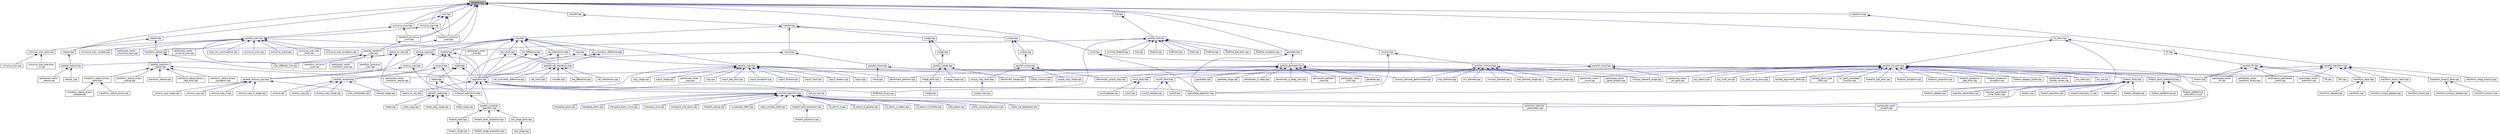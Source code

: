 digraph "dispatch.hpp"
{
  edge [fontname="Helvetica",fontsize="10",labelfontname="Helvetica",labelfontsize="10"];
  node [fontname="Helvetica",fontsize="10",shape=record];
  Node417 [label="dispatch.hpp",height=0.2,width=0.4,color="black", fillcolor="grey75", style="filled", fontcolor="black"];
  Node417 -> Node418 [dir="back",color="midnightblue",fontsize="10",style="solid",fontname="Helvetica"];
  Node418 [label="count.hpp",height=0.2,width=0.4,color="black", fillcolor="white", style="filled",URL="$d9/dd7/segmented__algorithms_2count_8hpp.html"];
  Node418 -> Node419 [dir="back",color="midnightblue",fontsize="10",style="solid",fontname="Helvetica"];
  Node419 [label="parallel_count.hpp",height=0.2,width=0.4,color="black", fillcolor="white", style="filled",URL="$de/d0a/parallel__count_8hpp.html"];
  Node419 -> Node420 [dir="back",color="midnightblue",fontsize="10",style="solid",fontname="Helvetica"];
  Node420 [label="count_tests.hpp",height=0.2,width=0.4,color="black", fillcolor="white", style="filled",URL="$de/d3a/count__tests_8hpp.html"];
  Node420 -> Node421 [dir="back",color="midnightblue",fontsize="10",style="solid",fontname="Helvetica"];
  Node421 [label="count.cpp",height=0.2,width=0.4,color="black", fillcolor="white", style="filled",URL="$d3/d01/count_8cpp.html"];
  Node420 -> Node422 [dir="back",color="midnightblue",fontsize="10",style="solid",fontname="Helvetica"];
  Node422 [label="count_datapar.cpp",height=0.2,width=0.4,color="black", fillcolor="white", style="filled",URL="$d6/d38/count__datapar_8cpp.html"];
  Node419 -> Node423 [dir="back",color="midnightblue",fontsize="10",style="solid",fontname="Helvetica"];
  Node423 [label="countif_tests.hpp",height=0.2,width=0.4,color="black", fillcolor="white", style="filled",URL="$d4/da4/countif__tests_8hpp.html"];
  Node423 -> Node424 [dir="back",color="midnightblue",fontsize="10",style="solid",fontname="Helvetica"];
  Node424 [label="countif.cpp",height=0.2,width=0.4,color="black", fillcolor="white", style="filled",URL="$d9/df1/countif_8cpp.html"];
  Node423 -> Node425 [dir="back",color="midnightblue",fontsize="10",style="solid",fontname="Helvetica"];
  Node425 [label="countif_datapar.cpp",height=0.2,width=0.4,color="black", fillcolor="white", style="filled",URL="$dc/d0b/countif__datapar_8cpp.html"];
  Node419 -> Node426 [dir="back",color="midnightblue",fontsize="10",style="solid",fontname="Helvetica"];
  Node426 [label="partitioned_vector\l_for_each.cpp",height=0.2,width=0.4,color="black", fillcolor="white", style="filled",URL="$de/dc8/partitioned__vector__for__each_8cpp.html"];
  Node419 -> Node427 [dir="back",color="midnightblue",fontsize="10",style="solid",fontname="Helvetica"];
  Node427 [label="partitioned_vector\l_transform.cpp",height=0.2,width=0.4,color="black", fillcolor="white", style="filled",URL="$d5/dda/partitioned__vector__transform_8cpp.html"];
  Node419 -> Node428 [dir="back",color="midnightblue",fontsize="10",style="solid",fontname="Helvetica"];
  Node428 [label="partitioned_vector\l_transform_binary.cpp",height=0.2,width=0.4,color="black", fillcolor="white", style="filled",URL="$d8/d95/partitioned__vector__transform__binary_8cpp.html"];
  Node418 -> Node429 [dir="back",color="midnightblue",fontsize="10",style="solid",fontname="Helvetica"];
  Node429 [label="segmented_algorithm.hpp",height=0.2,width=0.4,color="black", fillcolor="white", style="filled",URL="$d2/d57/segmented__algorithm_8hpp.html"];
  Node417 -> Node430 [dir="back",color="midnightblue",fontsize="10",style="solid",fontname="Helvetica"];
  Node430 [label="reduce.hpp",height=0.2,width=0.4,color="black", fillcolor="white", style="filled",URL="$d9/d26/parallel_2segmented__algorithms_2detail_2reduce_8hpp.html"];
  Node430 -> Node431 [dir="back",color="midnightblue",fontsize="10",style="solid",fontname="Helvetica"];
  Node431 [label="reduce.hpp",height=0.2,width=0.4,color="black", fillcolor="white", style="filled",URL="$d8/d1a/parallel_2segmented__algorithms_2reduce_8hpp.html"];
  Node431 -> Node432 [dir="back",color="midnightblue",fontsize="10",style="solid",fontname="Helvetica"];
  Node432 [label="parallel_reduce.hpp",height=0.2,width=0.4,color="black", fillcolor="white", style="filled",URL="$d4/d04/parallel__reduce_8hpp.html"];
  Node432 -> Node433 [dir="back",color="midnightblue",fontsize="10",style="solid",fontname="Helvetica"];
  Node433 [label="reduce_.cpp",height=0.2,width=0.4,color="black", fillcolor="white", style="filled",URL="$d5/d03/reduce___8cpp.html"];
  Node432 -> Node434 [dir="back",color="midnightblue",fontsize="10",style="solid",fontname="Helvetica"];
  Node434 [label="partitioned_vector\l_reduce.cpp",height=0.2,width=0.4,color="black", fillcolor="white", style="filled",URL="$d0/d35/partitioned__vector__reduce_8cpp.html"];
  Node430 -> Node435 [dir="back",color="midnightblue",fontsize="10",style="solid",fontname="Helvetica"];
  Node435 [label="transform_reduce.hpp",height=0.2,width=0.4,color="black", fillcolor="white", style="filled",URL="$d5/da7/segmented__algorithms_2transform__reduce_8hpp.html"];
  Node435 -> Node436 [dir="back",color="midnightblue",fontsize="10",style="solid",fontname="Helvetica"];
  Node436 [label="parallel_transform\l_reduce.hpp",height=0.2,width=0.4,color="black", fillcolor="white", style="filled",URL="$d9/d59/parallel__transform__reduce_8hpp.html"];
  Node436 -> Node437 [dir="back",color="midnightblue",fontsize="10",style="solid",fontname="Helvetica"];
  Node437 [label="transform_reduce_binary\l_scaling.cpp",height=0.2,width=0.4,color="black", fillcolor="white", style="filled",URL="$d1/dae/transform__reduce__binary__scaling_8cpp.html"];
  Node436 -> Node438 [dir="back",color="midnightblue",fontsize="10",style="solid",fontname="Helvetica"];
  Node438 [label="transform_reduce.cpp",height=0.2,width=0.4,color="black", fillcolor="white", style="filled",URL="$dc/db9/transform__reduce_8cpp.html"];
  Node436 -> Node439 [dir="back",color="midnightblue",fontsize="10",style="solid",fontname="Helvetica"];
  Node439 [label="transform_reduce_binary\l_tests.hpp",height=0.2,width=0.4,color="black", fillcolor="white", style="filled",URL="$da/d3e/transform__reduce__binary__tests_8hpp.html"];
  Node439 -> Node440 [dir="back",color="midnightblue",fontsize="10",style="solid",fontname="Helvetica"];
  Node440 [label="transform_reduce_binary.cpp",height=0.2,width=0.4,color="black", fillcolor="white", style="filled",URL="$d2/db0/transform__reduce__binary_8cpp.html"];
  Node439 -> Node441 [dir="back",color="midnightblue",fontsize="10",style="solid",fontname="Helvetica"];
  Node441 [label="transform_reduce_binary\l_datapar.cpp",height=0.2,width=0.4,color="black", fillcolor="white", style="filled",URL="$d8/d42/transform__reduce__binary__datapar_8cpp.html"];
  Node436 -> Node442 [dir="back",color="midnightblue",fontsize="10",style="solid",fontname="Helvetica"];
  Node442 [label="transform_reduce_binary\l_bad_alloc.cpp",height=0.2,width=0.4,color="black", fillcolor="white", style="filled",URL="$d6/d34/transform__reduce__binary__bad__alloc_8cpp.html"];
  Node436 -> Node443 [dir="back",color="midnightblue",fontsize="10",style="solid",fontname="Helvetica"];
  Node443 [label="transform_reduce_binary\l_exception.cpp",height=0.2,width=0.4,color="black", fillcolor="white", style="filled",URL="$d0/d01/transform__reduce__binary__exception_8cpp.html"];
  Node436 -> Node444 [dir="back",color="midnightblue",fontsize="10",style="solid",fontname="Helvetica"];
  Node444 [label="partitioned_vector\l_transform_reduce.cpp",height=0.2,width=0.4,color="black", fillcolor="white", style="filled",URL="$d7/dab/partitioned__vector__transform__reduce_8cpp.html"];
  Node435 -> Node429 [dir="back",color="midnightblue",fontsize="10",style="solid",fontname="Helvetica"];
  Node417 -> Node445 [dir="back",color="midnightblue",fontsize="10",style="solid",fontname="Helvetica"];
  Node445 [label="scan.hpp",height=0.2,width=0.4,color="black", fillcolor="white", style="filled",URL="$de/dc0/scan_8hpp.html"];
  Node445 -> Node446 [dir="back",color="midnightblue",fontsize="10",style="solid",fontname="Helvetica"];
  Node446 [label="exclusive_scan.hpp",height=0.2,width=0.4,color="black", fillcolor="white", style="filled",URL="$d0/d53/segmented__algorithms_2exclusive__scan_8hpp.html"];
  Node446 -> Node447 [dir="back",color="midnightblue",fontsize="10",style="solid",fontname="Helvetica"];
  Node447 [label="parallel_scan.hpp",height=0.2,width=0.4,color="black", fillcolor="white", style="filled",URL="$d6/d0a/parallel__scan_8hpp.html"];
  Node447 -> Node448 [dir="back",color="midnightblue",fontsize="10",style="solid",fontname="Helvetica"];
  Node448 [label="scan_different_inits.cpp",height=0.2,width=0.4,color="black", fillcolor="white", style="filled",URL="$d6/d4b/scan__different__inits_8cpp.html"];
  Node447 -> Node449 [dir="back",color="midnightblue",fontsize="10",style="solid",fontname="Helvetica"];
  Node449 [label="scan_non_commutative.cpp",height=0.2,width=0.4,color="black", fillcolor="white", style="filled",URL="$d8/de4/scan__non__commutative_8cpp.html"];
  Node447 -> Node450 [dir="back",color="midnightblue",fontsize="10",style="solid",fontname="Helvetica"];
  Node450 [label="exclusive_scan.cpp",height=0.2,width=0.4,color="black", fillcolor="white", style="filled",URL="$dc/dd7/exclusive__scan_8cpp.html"];
  Node447 -> Node451 [dir="back",color="midnightblue",fontsize="10",style="solid",fontname="Helvetica"];
  Node451 [label="exclusive_scan2.cpp",height=0.2,width=0.4,color="black", fillcolor="white", style="filled",URL="$dc/dc7/exclusive__scan2_8cpp.html"];
  Node447 -> Node452 [dir="back",color="midnightblue",fontsize="10",style="solid",fontname="Helvetica"];
  Node452 [label="exclusive_scan_bad\l_alloc.cpp",height=0.2,width=0.4,color="black", fillcolor="white", style="filled",URL="$d5/ded/exclusive__scan__bad__alloc_8cpp.html"];
  Node447 -> Node453 [dir="back",color="midnightblue",fontsize="10",style="solid",fontname="Helvetica"];
  Node453 [label="exclusive_scan_exception.cpp",height=0.2,width=0.4,color="black", fillcolor="white", style="filled",URL="$d1/d9b/exclusive__scan__exception_8cpp.html"];
  Node447 -> Node454 [dir="back",color="midnightblue",fontsize="10",style="solid",fontname="Helvetica"];
  Node454 [label="exclusive_scan_validate.cpp",height=0.2,width=0.4,color="black", fillcolor="white", style="filled",URL="$df/d8d/exclusive__scan__validate_8cpp.html"];
  Node447 -> Node455 [dir="back",color="midnightblue",fontsize="10",style="solid",fontname="Helvetica"];
  Node455 [label="inclusive_scan_tests.hpp",height=0.2,width=0.4,color="black", fillcolor="white", style="filled",URL="$d1/d1e/inclusive__scan__tests_8hpp.html"];
  Node455 -> Node456 [dir="back",color="midnightblue",fontsize="10",style="solid",fontname="Helvetica"];
  Node456 [label="inclusive_scan.cpp",height=0.2,width=0.4,color="black", fillcolor="white", style="filled",URL="$d4/d31/inclusive__scan_8cpp.html"];
  Node455 -> Node457 [dir="back",color="midnightblue",fontsize="10",style="solid",fontname="Helvetica"];
  Node457 [label="inclusive_scan_executors\l_v1.cpp",height=0.2,width=0.4,color="black", fillcolor="white", style="filled",URL="$da/dda/inclusive__scan__executors__v1_8cpp.html"];
  Node447 -> Node458 [dir="back",color="midnightblue",fontsize="10",style="solid",fontname="Helvetica"];
  Node458 [label="partitioned_vector\l_exclusive_scan.cpp",height=0.2,width=0.4,color="black", fillcolor="white", style="filled",URL="$d2/dda/partitioned__vector__exclusive__scan_8cpp.html"];
  Node447 -> Node459 [dir="back",color="midnightblue",fontsize="10",style="solid",fontname="Helvetica"];
  Node459 [label="partitioned_vector\l_find.cpp",height=0.2,width=0.4,color="black", fillcolor="white", style="filled",URL="$d7/d04/partitioned__vector__find_8cpp.html"];
  Node447 -> Node460 [dir="back",color="midnightblue",fontsize="10",style="solid",fontname="Helvetica"];
  Node460 [label="partitioned_vector\l_inclusive_scan.cpp",height=0.2,width=0.4,color="black", fillcolor="white", style="filled",URL="$d0/dd9/partitioned__vector__inclusive__scan_8cpp.html"];
  Node446 -> Node461 [dir="back",color="midnightblue",fontsize="10",style="solid",fontname="Helvetica"];
  Node461 [label="transform_exclusive\l_scan.hpp",height=0.2,width=0.4,color="black", fillcolor="white", style="filled",URL="$d2/dda/segmented__algorithms_2transform__exclusive__scan_8hpp.html"];
  Node461 -> Node462 [dir="back",color="midnightblue",fontsize="10",style="solid",fontname="Helvetica"];
  Node462 [label="parallel_transform\l_scan.hpp",height=0.2,width=0.4,color="black", fillcolor="white", style="filled",URL="$da/de2/parallel__transform__scan_8hpp.html"];
  Node462 -> Node448 [dir="back",color="midnightblue",fontsize="10",style="solid",fontname="Helvetica"];
  Node462 -> Node463 [dir="back",color="midnightblue",fontsize="10",style="solid",fontname="Helvetica"];
  Node463 [label="transform_exclusive\l_scan.cpp",height=0.2,width=0.4,color="black", fillcolor="white", style="filled",URL="$d0/d9c/transform__exclusive__scan_8cpp.html"];
  Node462 -> Node464 [dir="back",color="midnightblue",fontsize="10",style="solid",fontname="Helvetica"];
  Node464 [label="transform_inclusive\l_scan.cpp",height=0.2,width=0.4,color="black", fillcolor="white", style="filled",URL="$d0/d83/transform__inclusive__scan_8cpp.html"];
  Node462 -> Node465 [dir="back",color="midnightblue",fontsize="10",style="solid",fontname="Helvetica"];
  Node465 [label="partitioned_vector\l_transform_scan.cpp",height=0.2,width=0.4,color="black", fillcolor="white", style="filled",URL="$d5/d12/partitioned__vector__transform__scan_8cpp.html"];
  Node445 -> Node466 [dir="back",color="midnightblue",fontsize="10",style="solid",fontname="Helvetica"];
  Node466 [label="inclusive_scan.hpp",height=0.2,width=0.4,color="black", fillcolor="white", style="filled",URL="$d8/de5/segmented__algorithms_2inclusive__scan_8hpp.html"];
  Node466 -> Node447 [dir="back",color="midnightblue",fontsize="10",style="solid",fontname="Helvetica"];
  Node466 -> Node467 [dir="back",color="midnightblue",fontsize="10",style="solid",fontname="Helvetica"];
  Node467 [label="transform_inclusive\l_scan.hpp",height=0.2,width=0.4,color="black", fillcolor="white", style="filled",URL="$d7/d20/segmented__algorithms_2transform__inclusive__scan_8hpp.html"];
  Node467 -> Node462 [dir="back",color="midnightblue",fontsize="10",style="solid",fontname="Helvetica"];
  Node445 -> Node461 [dir="back",color="midnightblue",fontsize="10",style="solid",fontname="Helvetica"];
  Node445 -> Node467 [dir="back",color="midnightblue",fontsize="10",style="solid",fontname="Helvetica"];
  Node417 -> Node468 [dir="back",color="midnightblue",fontsize="10",style="solid",fontname="Helvetica"];
  Node468 [label="transfer.hpp",height=0.2,width=0.4,color="black", fillcolor="white", style="filled",URL="$da/d37/parallel_2segmented__algorithms_2detail_2transfer_8hpp.html"];
  Node468 -> Node469 [dir="back",color="midnightblue",fontsize="10",style="solid",fontname="Helvetica"];
  Node469 [label="transfer.hpp",height=0.2,width=0.4,color="black", fillcolor="white", style="filled",URL="$d2/d1f/parallel_2algorithms_2detail_2transfer_8hpp.html"];
  Node469 -> Node470 [dir="back",color="midnightblue",fontsize="10",style="solid",fontname="Helvetica"];
  Node470 [label="copy.hpp",height=0.2,width=0.4,color="black", fillcolor="white", style="filled",URL="$d3/d90/algorithms_2copy_8hpp.html"];
  Node470 -> Node471 [dir="back",color="midnightblue",fontsize="10",style="solid",fontname="Helvetica"];
  Node471 [label="parallel_copy.hpp",height=0.2,width=0.4,color="black", fillcolor="white", style="filled",URL="$d8/d06/parallel__copy_8hpp.html"];
  Node471 -> Node472 [dir="back",color="midnightblue",fontsize="10",style="solid",fontname="Helvetica"];
  Node472 [label="cublas_matmul.cpp",height=0.2,width=0.4,color="black", fillcolor="white", style="filled",URL="$dd/d84/cublas__matmul_8cpp.html"];
  Node471 -> Node473 [dir="back",color="midnightblue",fontsize="10",style="solid",fontname="Helvetica"];
  Node473 [label="stream.cpp",height=0.2,width=0.4,color="black", fillcolor="white", style="filled",URL="$da/d5f/stream_8cpp.html"];
  Node471 -> Node474 [dir="back",color="midnightblue",fontsize="10",style="solid",fontname="Helvetica"];
  Node474 [label="benchmark_partition.cpp",height=0.2,width=0.4,color="black", fillcolor="white", style="filled",URL="$d9/d88/benchmark__partition_8cpp.html"];
  Node471 -> Node475 [dir="back",color="midnightblue",fontsize="10",style="solid",fontname="Helvetica"];
  Node475 [label="scan_shortlength.cpp",height=0.2,width=0.4,color="black", fillcolor="white", style="filled",URL="$de/d75/scan__shortlength_8cpp.html"];
  Node471 -> Node476 [dir="back",color="midnightblue",fontsize="10",style="solid",fontname="Helvetica"];
  Node476 [label="copy.cpp",height=0.2,width=0.4,color="black", fillcolor="white", style="filled",URL="$d9/d54/copy_8cpp.html"];
  Node471 -> Node477 [dir="back",color="midnightblue",fontsize="10",style="solid",fontname="Helvetica"];
  Node477 [label="copyif_bad_alloc.cpp",height=0.2,width=0.4,color="black", fillcolor="white", style="filled",URL="$d0/ddd/copyif__bad__alloc_8cpp.html"];
  Node471 -> Node478 [dir="back",color="midnightblue",fontsize="10",style="solid",fontname="Helvetica"];
  Node478 [label="copyif_exception.cpp",height=0.2,width=0.4,color="black", fillcolor="white", style="filled",URL="$dc/d81/copyif__exception_8cpp.html"];
  Node471 -> Node479 [dir="back",color="midnightblue",fontsize="10",style="solid",fontname="Helvetica"];
  Node479 [label="copyif_forward.cpp",height=0.2,width=0.4,color="black", fillcolor="white", style="filled",URL="$d3/d04/copyif__forward_8cpp.html"];
  Node471 -> Node480 [dir="back",color="midnightblue",fontsize="10",style="solid",fontname="Helvetica"];
  Node480 [label="copyif_input.cpp",height=0.2,width=0.4,color="black", fillcolor="white", style="filled",URL="$d5/d41/copyif__input_8cpp.html"];
  Node471 -> Node481 [dir="back",color="midnightblue",fontsize="10",style="solid",fontname="Helvetica"];
  Node481 [label="copyif_random.cpp",height=0.2,width=0.4,color="black", fillcolor="white", style="filled",URL="$dc/d22/copyif__random_8cpp.html"];
  Node471 -> Node482 [dir="back",color="midnightblue",fontsize="10",style="solid",fontname="Helvetica"];
  Node482 [label="copyn.cpp",height=0.2,width=0.4,color="black", fillcolor="white", style="filled",URL="$d3/d44/copyn_8cpp.html"];
  Node471 -> Node483 [dir="back",color="midnightblue",fontsize="10",style="solid",fontname="Helvetica"];
  Node483 [label="copy_range.cpp",height=0.2,width=0.4,color="black", fillcolor="white", style="filled",URL="$d8/d92/copy__range_8cpp.html"];
  Node471 -> Node484 [dir="back",color="midnightblue",fontsize="10",style="solid",fontname="Helvetica"];
  Node484 [label="copyif_range.cpp",height=0.2,width=0.4,color="black", fillcolor="white", style="filled",URL="$dc/dff/copyif__range_8cpp.html"];
  Node471 -> Node485 [dir="back",color="midnightblue",fontsize="10",style="solid",fontname="Helvetica"];
  Node485 [label="partitioned_vector\l_copy.cpp",height=0.2,width=0.4,color="black", fillcolor="white", style="filled",URL="$d9/d91/partitioned__vector__copy_8cpp.html"];
  Node470 -> Node486 [dir="back",color="midnightblue",fontsize="10",style="solid",fontname="Helvetica"];
  Node486 [label="algorithm.hpp",height=0.2,width=0.4,color="black", fillcolor="white", style="filled",URL="$de/d55/algorithm_8hpp.html"];
  Node486 -> Node487 [dir="back",color="midnightblue",fontsize="10",style="solid",fontname="Helvetica"];
  Node487 [label="parallel_algorithm.hpp",height=0.2,width=0.4,color="black", fillcolor="white", style="filled",URL="$d9/db1/parallel__algorithm_8hpp.html"];
  Node487 -> Node488 [dir="back",color="midnightblue",fontsize="10",style="solid",fontname="Helvetica"];
  Node488 [label="1d_stencil_4.cpp",height=0.2,width=0.4,color="black", fillcolor="white", style="filled",URL="$d1/d7d/1d__stencil__4_8cpp.html"];
  Node487 -> Node489 [dir="back",color="midnightblue",fontsize="10",style="solid",fontname="Helvetica"];
  Node489 [label="1d_stencil_4_parallel.cpp",height=0.2,width=0.4,color="black", fillcolor="white", style="filled",URL="$d6/d05/1d__stencil__4__parallel_8cpp.html"];
  Node487 -> Node490 [dir="back",color="midnightblue",fontsize="10",style="solid",fontname="Helvetica"];
  Node490 [label="1d_stencil_4_repart.cpp",height=0.2,width=0.4,color="black", fillcolor="white", style="filled",URL="$d0/d6b/1d__stencil__4__repart_8cpp.html"];
  Node487 -> Node491 [dir="back",color="midnightblue",fontsize="10",style="solid",fontname="Helvetica"];
  Node491 [label="1d_stencil_4_throttle.cpp",height=0.2,width=0.4,color="black", fillcolor="white", style="filled",URL="$d6/de5/1d__stencil__4__throttle_8cpp.html"];
  Node487 -> Node492 [dir="back",color="midnightblue",fontsize="10",style="solid",fontname="Helvetica"];
  Node492 [label="safe_object.cpp",height=0.2,width=0.4,color="black", fillcolor="white", style="filled",URL="$dd/d52/safe__object_8cpp.html"];
  Node487 -> Node493 [dir="back",color="midnightblue",fontsize="10",style="solid",fontname="Helvetica"];
  Node493 [label="vector_counting_dotproduct.cpp",height=0.2,width=0.4,color="black", fillcolor="white", style="filled",URL="$df/de9/vector__counting__dotproduct_8cpp.html"];
  Node487 -> Node494 [dir="back",color="midnightblue",fontsize="10",style="solid",fontname="Helvetica"];
  Node494 [label="vector_zip_dotproduct.cpp",height=0.2,width=0.4,color="black", fillcolor="white", style="filled",URL="$dc/d18/vector__zip__dotproduct_8cpp.html"];
  Node487 -> Node495 [dir="back",color="midnightblue",fontsize="10",style="solid",fontname="Helvetica"];
  Node495 [label="transpose_await.cpp",height=0.2,width=0.4,color="black", fillcolor="white", style="filled",URL="$de/d68/transpose__await_8cpp.html"];
  Node487 -> Node496 [dir="back",color="midnightblue",fontsize="10",style="solid",fontname="Helvetica"];
  Node496 [label="transpose_block.cpp",height=0.2,width=0.4,color="black", fillcolor="white", style="filled",URL="$d0/de1/transpose__block_8cpp.html"];
  Node487 -> Node497 [dir="back",color="midnightblue",fontsize="10",style="solid",fontname="Helvetica"];
  Node497 [label="transpose_block_numa.cpp",height=0.2,width=0.4,color="black", fillcolor="white", style="filled",URL="$dd/d3b/transpose__block__numa_8cpp.html"];
  Node487 -> Node498 [dir="back",color="midnightblue",fontsize="10",style="solid",fontname="Helvetica"];
  Node498 [label="transpose_smp.cpp",height=0.2,width=0.4,color="black", fillcolor="white", style="filled",URL="$d2/d99/transpose__smp_8cpp.html"];
  Node487 -> Node499 [dir="back",color="midnightblue",fontsize="10",style="solid",fontname="Helvetica"];
  Node499 [label="transpose_smp_block.cpp",height=0.2,width=0.4,color="black", fillcolor="white", style="filled",URL="$da/d4d/transpose__smp__block_8cpp.html"];
  Node487 -> Node500 [dir="back",color="midnightblue",fontsize="10",style="solid",fontname="Helvetica"];
  Node500 [label="foreach_scaling.cpp",height=0.2,width=0.4,color="black", fillcolor="white", style="filled",URL="$d4/d94/foreach__scaling_8cpp.html"];
  Node487 -> Node501 [dir="back",color="midnightblue",fontsize="10",style="solid",fontname="Helvetica"];
  Node501 [label="partitioned_vector\l_foreach.cpp",height=0.2,width=0.4,color="black", fillcolor="white", style="filled",URL="$df/d5f/partitioned__vector__foreach_8cpp.html"];
  Node487 -> Node502 [dir="back",color="midnightblue",fontsize="10",style="solid",fontname="Helvetica"];
  Node502 [label="is_executor_1691.cpp",height=0.2,width=0.4,color="black", fillcolor="white", style="filled",URL="$d2/d1e/is__executor__1691_8cpp.html"];
  Node487 -> Node503 [dir="back",color="midnightblue",fontsize="10",style="solid",fontname="Helvetica"];
  Node503 [label="static_chunker_2282.cpp",height=0.2,width=0.4,color="black", fillcolor="white", style="filled",URL="$d5/d52/static__chunker__2282_8cpp.html"];
  Node487 -> Node504 [dir="back",color="midnightblue",fontsize="10",style="solid",fontname="Helvetica"];
  Node504 [label="foreach_tests_projection.hpp",height=0.2,width=0.4,color="black", fillcolor="white", style="filled",URL="$dd/d98/algorithms_2foreach__tests__projection_8hpp.html"];
  Node504 -> Node505 [dir="back",color="midnightblue",fontsize="10",style="solid",fontname="Helvetica"];
  Node505 [label="foreach_projection.cpp",height=0.2,width=0.4,color="black", fillcolor="white", style="filled",URL="$d3/d3e/foreach__projection_8cpp.html"];
  Node487 -> Node506 [dir="back",color="midnightblue",fontsize="10",style="solid",fontname="Helvetica"];
  Node506 [label="persistent_executor\l_parameters.cpp",height=0.2,width=0.4,color="black", fillcolor="white", style="filled",URL="$db/d9b/persistent__executor__parameters_8cpp.html"];
  Node486 -> Node507 [dir="back",color="midnightblue",fontsize="10",style="solid",fontname="Helvetica"];
  Node507 [label="parallel_container\l_algorithm.hpp",height=0.2,width=0.4,color="black", fillcolor="white", style="filled",URL="$d4/d28/parallel__container__algorithm_8hpp.html"];
  Node507 -> Node508 [dir="back",color="midnightblue",fontsize="10",style="solid",fontname="Helvetica"];
  Node508 [label="foreach_tests.hpp",height=0.2,width=0.4,color="black", fillcolor="white", style="filled",URL="$d1/da3/container__algorithms_2foreach__tests_8hpp.html"];
  Node508 -> Node509 [dir="back",color="midnightblue",fontsize="10",style="solid",fontname="Helvetica"];
  Node509 [label="foreach_range.cpp",height=0.2,width=0.4,color="black", fillcolor="white", style="filled",URL="$d1/d8e/foreach__range_8cpp.html"];
  Node507 -> Node510 [dir="back",color="midnightblue",fontsize="10",style="solid",fontname="Helvetica"];
  Node510 [label="foreach_tests_projection.hpp",height=0.2,width=0.4,color="black", fillcolor="white", style="filled",URL="$d4/d89/container__algorithms_2foreach__tests__projection_8hpp.html"];
  Node510 -> Node511 [dir="back",color="midnightblue",fontsize="10",style="solid",fontname="Helvetica"];
  Node511 [label="foreach_range_projection.cpp",height=0.2,width=0.4,color="black", fillcolor="white", style="filled",URL="$d6/d56/foreach__range__projection_8cpp.html"];
  Node507 -> Node512 [dir="back",color="midnightblue",fontsize="10",style="solid",fontname="Helvetica"];
  Node512 [label="sort_range_tests.hpp",height=0.2,width=0.4,color="black", fillcolor="white", style="filled",URL="$df/d52/sort__range__tests_8hpp.html"];
  Node512 -> Node513 [dir="back",color="midnightblue",fontsize="10",style="solid",fontname="Helvetica"];
  Node513 [label="sort_range.cpp",height=0.2,width=0.4,color="black", fillcolor="white", style="filled",URL="$dd/d6a/sort__range_8cpp.html"];
  Node486 -> Node514 [dir="back",color="midnightblue",fontsize="10",style="solid",fontname="Helvetica"];
  Node514 [label="container_algorithms.hpp",height=0.2,width=0.4,color="black", fillcolor="white", style="filled",URL="$de/da1/container__algorithms_8hpp.html"];
  Node514 -> Node507 [dir="back",color="midnightblue",fontsize="10",style="solid",fontname="Helvetica"];
  Node486 -> Node429 [dir="back",color="midnightblue",fontsize="10",style="solid",fontname="Helvetica"];
  Node486 -> Node515 [dir="back",color="midnightblue",fontsize="10",style="solid",fontname="Helvetica"];
  Node515 [label="findfirstof_binary.cpp",height=0.2,width=0.4,color="black", fillcolor="white", style="filled",URL="$db/da2/findfirstof__binary_8cpp.html"];
  Node486 -> Node516 [dir="back",color="midnightblue",fontsize="10",style="solid",fontname="Helvetica"];
  Node516 [label="reduce_by_key.cpp",height=0.2,width=0.4,color="black", fillcolor="white", style="filled",URL="$dd/dde/reduce__by__key_8cpp.html"];
  Node486 -> Node517 [dir="back",color="midnightblue",fontsize="10",style="solid",fontname="Helvetica"];
  Node517 [label="sort_by_key.cpp",height=0.2,width=0.4,color="black", fillcolor="white", style="filled",URL="$df/daa/sort__by__key_8cpp.html"];
  Node470 -> Node518 [dir="back",color="midnightblue",fontsize="10",style="solid",fontname="Helvetica"];
  Node518 [label="reduce_by_key.hpp",height=0.2,width=0.4,color="black", fillcolor="white", style="filled",URL="$d9/d4a/reduce__by__key_8hpp.html"];
  Node518 -> Node432 [dir="back",color="midnightblue",fontsize="10",style="solid",fontname="Helvetica"];
  Node518 -> Node516 [dir="back",color="midnightblue",fontsize="10",style="solid",fontname="Helvetica"];
  Node470 -> Node519 [dir="back",color="midnightblue",fontsize="10",style="solid",fontname="Helvetica"];
  Node519 [label="remove_copy.hpp",height=0.2,width=0.4,color="black", fillcolor="white", style="filled",URL="$d6/db8/algorithms_2remove__copy_8hpp.html"];
  Node519 -> Node520 [dir="back",color="midnightblue",fontsize="10",style="solid",fontname="Helvetica"];
  Node520 [label="parallel_remove_copy.hpp",height=0.2,width=0.4,color="black", fillcolor="white", style="filled",URL="$d3/d53/parallel__remove__copy_8hpp.html"];
  Node520 -> Node475 [dir="back",color="midnightblue",fontsize="10",style="solid",fontname="Helvetica"];
  Node520 -> Node521 [dir="back",color="midnightblue",fontsize="10",style="solid",fontname="Helvetica"];
  Node521 [label="remove_copy.cpp",height=0.2,width=0.4,color="black", fillcolor="white", style="filled",URL="$de/db8/remove__copy_8cpp.html"];
  Node520 -> Node522 [dir="back",color="midnightblue",fontsize="10",style="solid",fontname="Helvetica"];
  Node522 [label="remove_copy_if.cpp",height=0.2,width=0.4,color="black", fillcolor="white", style="filled",URL="$d1/d0f/remove__copy__if_8cpp.html"];
  Node520 -> Node523 [dir="back",color="midnightblue",fontsize="10",style="solid",fontname="Helvetica"];
  Node523 [label="remove_copy_if_range.cpp",height=0.2,width=0.4,color="black", fillcolor="white", style="filled",URL="$df/d42/remove__copy__if__range_8cpp.html"];
  Node520 -> Node524 [dir="back",color="midnightblue",fontsize="10",style="solid",fontname="Helvetica"];
  Node524 [label="remove_copy_range.cpp",height=0.2,width=0.4,color="black", fillcolor="white", style="filled",URL="$dd/d90/remove__copy__range_8cpp.html"];
  Node519 -> Node486 [dir="back",color="midnightblue",fontsize="10",style="solid",fontname="Helvetica"];
  Node519 -> Node525 [dir="back",color="midnightblue",fontsize="10",style="solid",fontname="Helvetica"];
  Node525 [label="remove_copy.hpp",height=0.2,width=0.4,color="black", fillcolor="white", style="filled",URL="$d5/d0b/container__algorithms_2remove__copy_8hpp.html"];
  Node525 -> Node520 [dir="back",color="midnightblue",fontsize="10",style="solid",fontname="Helvetica"];
  Node525 -> Node514 [dir="back",color="midnightblue",fontsize="10",style="solid",fontname="Helvetica"];
  Node470 -> Node526 [dir="back",color="midnightblue",fontsize="10",style="solid",fontname="Helvetica"];
  Node526 [label="reverse.hpp",height=0.2,width=0.4,color="black", fillcolor="white", style="filled",URL="$d2/df8/algorithms_2reverse_8hpp.html"];
  Node526 -> Node527 [dir="back",color="midnightblue",fontsize="10",style="solid",fontname="Helvetica"];
  Node527 [label="parallel_reverse.hpp",height=0.2,width=0.4,color="black", fillcolor="white", style="filled",URL="$d0/d25/parallel__reverse_8hpp.html"];
  Node527 -> Node528 [dir="back",color="midnightblue",fontsize="10",style="solid",fontname="Helvetica"];
  Node528 [label="reverse.cpp",height=0.2,width=0.4,color="black", fillcolor="white", style="filled",URL="$d8/dc4/reverse_8cpp.html"];
  Node527 -> Node529 [dir="back",color="midnightblue",fontsize="10",style="solid",fontname="Helvetica"];
  Node529 [label="reverse_copy.cpp",height=0.2,width=0.4,color="black", fillcolor="white", style="filled",URL="$dd/d14/reverse__copy_8cpp.html"];
  Node527 -> Node530 [dir="back",color="midnightblue",fontsize="10",style="solid",fontname="Helvetica"];
  Node530 [label="reverse_copy_range.cpp",height=0.2,width=0.4,color="black", fillcolor="white", style="filled",URL="$dc/d43/reverse__copy__range_8cpp.html"];
  Node527 -> Node531 [dir="back",color="midnightblue",fontsize="10",style="solid",fontname="Helvetica"];
  Node531 [label="reverse_range.cpp",height=0.2,width=0.4,color="black", fillcolor="white", style="filled",URL="$df/de9/reverse__range_8cpp.html"];
  Node526 -> Node486 [dir="back",color="midnightblue",fontsize="10",style="solid",fontname="Helvetica"];
  Node526 -> Node532 [dir="back",color="midnightblue",fontsize="10",style="solid",fontname="Helvetica"];
  Node532 [label="rotate.hpp",height=0.2,width=0.4,color="black", fillcolor="white", style="filled",URL="$da/df0/algorithms_2rotate_8hpp.html"];
  Node532 -> Node533 [dir="back",color="midnightblue",fontsize="10",style="solid",fontname="Helvetica"];
  Node533 [label="parallel_rotate.hpp",height=0.2,width=0.4,color="black", fillcolor="white", style="filled",URL="$db/dcd/parallel__rotate_8hpp.html"];
  Node533 -> Node534 [dir="back",color="midnightblue",fontsize="10",style="solid",fontname="Helvetica"];
  Node534 [label="rotate.cpp",height=0.2,width=0.4,color="black", fillcolor="white", style="filled",URL="$d7/d5d/rotate_8cpp.html"];
  Node533 -> Node535 [dir="back",color="midnightblue",fontsize="10",style="solid",fontname="Helvetica"];
  Node535 [label="rotate_copy.cpp",height=0.2,width=0.4,color="black", fillcolor="white", style="filled",URL="$da/d77/rotate__copy_8cpp.html"];
  Node533 -> Node536 [dir="back",color="midnightblue",fontsize="10",style="solid",fontname="Helvetica"];
  Node536 [label="rotate_copy_range.cpp",height=0.2,width=0.4,color="black", fillcolor="white", style="filled",URL="$df/d8b/rotate__copy__range_8cpp.html"];
  Node533 -> Node537 [dir="back",color="midnightblue",fontsize="10",style="solid",fontname="Helvetica"];
  Node537 [label="rotate_range.cpp",height=0.2,width=0.4,color="black", fillcolor="white", style="filled",URL="$d5/d40/rotate__range_8cpp.html"];
  Node532 -> Node486 [dir="back",color="midnightblue",fontsize="10",style="solid",fontname="Helvetica"];
  Node532 -> Node538 [dir="back",color="midnightblue",fontsize="10",style="solid",fontname="Helvetica"];
  Node538 [label="rotate.hpp",height=0.2,width=0.4,color="black", fillcolor="white", style="filled",URL="$da/d1b/container__algorithms_2rotate_8hpp.html"];
  Node538 -> Node533 [dir="back",color="midnightblue",fontsize="10",style="solid",fontname="Helvetica"];
  Node538 -> Node514 [dir="back",color="midnightblue",fontsize="10",style="solid",fontname="Helvetica"];
  Node526 -> Node539 [dir="back",color="midnightblue",fontsize="10",style="solid",fontname="Helvetica"];
  Node539 [label="reverse.hpp",height=0.2,width=0.4,color="black", fillcolor="white", style="filled",URL="$db/dd1/container__algorithms_2reverse_8hpp.html"];
  Node539 -> Node527 [dir="back",color="midnightblue",fontsize="10",style="solid",fontname="Helvetica"];
  Node539 -> Node514 [dir="back",color="midnightblue",fontsize="10",style="solid",fontname="Helvetica"];
  Node470 -> Node532 [dir="back",color="midnightblue",fontsize="10",style="solid",fontname="Helvetica"];
  Node470 -> Node540 [dir="back",color="midnightblue",fontsize="10",style="solid",fontname="Helvetica"];
  Node540 [label="set_difference.hpp",height=0.2,width=0.4,color="black", fillcolor="white", style="filled",URL="$d9/d20/set__difference_8hpp.html"];
  Node540 -> Node541 [dir="back",color="midnightblue",fontsize="10",style="solid",fontname="Helvetica"];
  Node541 [label="parallel_set_operations.hpp",height=0.2,width=0.4,color="black", fillcolor="white", style="filled",URL="$d6/d3c/parallel__set__operations_8hpp.html"];
  Node541 -> Node542 [dir="back",color="midnightblue",fontsize="10",style="solid",fontname="Helvetica"];
  Node542 [label="includes.cpp",height=0.2,width=0.4,color="black", fillcolor="white", style="filled",URL="$dc/d10/includes_8cpp.html"];
  Node541 -> Node543 [dir="back",color="midnightblue",fontsize="10",style="solid",fontname="Helvetica"];
  Node543 [label="set_difference.cpp",height=0.2,width=0.4,color="black", fillcolor="white", style="filled",URL="$d5/d98/set__difference_8cpp.html"];
  Node541 -> Node544 [dir="back",color="midnightblue",fontsize="10",style="solid",fontname="Helvetica"];
  Node544 [label="set_intersection.cpp",height=0.2,width=0.4,color="black", fillcolor="white", style="filled",URL="$dd/d83/set__intersection_8cpp.html"];
  Node541 -> Node545 [dir="back",color="midnightblue",fontsize="10",style="solid",fontname="Helvetica"];
  Node545 [label="set_symmetric_difference.cpp",height=0.2,width=0.4,color="black", fillcolor="white", style="filled",URL="$d4/d0c/set__symmetric__difference_8cpp.html"];
  Node541 -> Node546 [dir="back",color="midnightblue",fontsize="10",style="solid",fontname="Helvetica"];
  Node546 [label="set_union.cpp",height=0.2,width=0.4,color="black", fillcolor="white", style="filled",URL="$d7/d76/set__union_8cpp.html"];
  Node540 -> Node486 [dir="back",color="midnightblue",fontsize="10",style="solid",fontname="Helvetica"];
  Node470 -> Node547 [dir="back",color="midnightblue",fontsize="10",style="solid",fontname="Helvetica"];
  Node547 [label="set_intersection.hpp",height=0.2,width=0.4,color="black", fillcolor="white", style="filled",URL="$d1/dd5/set__intersection_8hpp.html"];
  Node547 -> Node541 [dir="back",color="midnightblue",fontsize="10",style="solid",fontname="Helvetica"];
  Node547 -> Node486 [dir="back",color="midnightblue",fontsize="10",style="solid",fontname="Helvetica"];
  Node470 -> Node548 [dir="back",color="midnightblue",fontsize="10",style="solid",fontname="Helvetica"];
  Node548 [label="set_symmetric_difference.hpp",height=0.2,width=0.4,color="black", fillcolor="white", style="filled",URL="$de/da4/set__symmetric__difference_8hpp.html"];
  Node548 -> Node541 [dir="back",color="midnightblue",fontsize="10",style="solid",fontname="Helvetica"];
  Node548 -> Node486 [dir="back",color="midnightblue",fontsize="10",style="solid",fontname="Helvetica"];
  Node470 -> Node549 [dir="back",color="midnightblue",fontsize="10",style="solid",fontname="Helvetica"];
  Node549 [label="set_union.hpp",height=0.2,width=0.4,color="black", fillcolor="white", style="filled",URL="$d9/d1a/set__union_8hpp.html"];
  Node549 -> Node541 [dir="back",color="midnightblue",fontsize="10",style="solid",fontname="Helvetica"];
  Node549 -> Node486 [dir="back",color="midnightblue",fontsize="10",style="solid",fontname="Helvetica"];
  Node470 -> Node550 [dir="back",color="midnightblue",fontsize="10",style="solid",fontname="Helvetica"];
  Node550 [label="copy.hpp",height=0.2,width=0.4,color="black", fillcolor="white", style="filled",URL="$dc/de5/container__algorithms_2copy_8hpp.html"];
  Node550 -> Node471 [dir="back",color="midnightblue",fontsize="10",style="solid",fontname="Helvetica"];
  Node550 -> Node514 [dir="back",color="midnightblue",fontsize="10",style="solid",fontname="Helvetica"];
  Node469 -> Node551 [dir="back",color="midnightblue",fontsize="10",style="solid",fontname="Helvetica"];
  Node551 [label="merge.hpp",height=0.2,width=0.4,color="black", fillcolor="white", style="filled",URL="$d6/dc7/algorithms_2merge_8hpp.html"];
  Node551 -> Node552 [dir="back",color="midnightblue",fontsize="10",style="solid",fontname="Helvetica"];
  Node552 [label="parallel_merge.hpp",height=0.2,width=0.4,color="black", fillcolor="white", style="filled",URL="$da/d52/parallel__merge_8hpp.html"];
  Node552 -> Node553 [dir="back",color="midnightblue",fontsize="10",style="solid",fontname="Helvetica"];
  Node553 [label="benchmark_merge.cpp",height=0.2,width=0.4,color="black", fillcolor="white", style="filled",URL="$dd/d49/benchmark__merge_8cpp.html"];
  Node552 -> Node554 [dir="back",color="midnightblue",fontsize="10",style="solid",fontname="Helvetica"];
  Node554 [label="merge_tests.hpp",height=0.2,width=0.4,color="black", fillcolor="white", style="filled",URL="$dc/d10/merge__tests_8hpp.html"];
  Node554 -> Node555 [dir="back",color="midnightblue",fontsize="10",style="solid",fontname="Helvetica"];
  Node555 [label="merge.cpp",height=0.2,width=0.4,color="black", fillcolor="white", style="filled",URL="$d1/da4/merge_8cpp.html"];
  Node552 -> Node556 [dir="back",color="midnightblue",fontsize="10",style="solid",fontname="Helvetica"];
  Node556 [label="merge_range.cpp",height=0.2,width=0.4,color="black", fillcolor="white", style="filled",URL="$db/d38/merge__range_8cpp.html"];
  Node551 -> Node557 [dir="back",color="midnightblue",fontsize="10",style="solid",fontname="Helvetica"];
  Node557 [label="merge.hpp",height=0.2,width=0.4,color="black", fillcolor="white", style="filled",URL="$d1/d93/container__algorithms_2merge_8hpp.html"];
  Node557 -> Node552 [dir="back",color="midnightblue",fontsize="10",style="solid",fontname="Helvetica"];
  Node469 -> Node558 [dir="back",color="midnightblue",fontsize="10",style="solid",fontname="Helvetica"];
  Node558 [label="move.hpp",height=0.2,width=0.4,color="black", fillcolor="white", style="filled",URL="$d4/d71/move_8hpp.html"];
  Node558 -> Node559 [dir="back",color="midnightblue",fontsize="10",style="solid",fontname="Helvetica"];
  Node559 [label="parallel_move.hpp",height=0.2,width=0.4,color="black", fillcolor="white", style="filled",URL="$d0/d4f/parallel__move_8hpp.html"];
  Node559 -> Node560 [dir="back",color="midnightblue",fontsize="10",style="solid",fontname="Helvetica"];
  Node560 [label="move.cpp",height=0.2,width=0.4,color="black", fillcolor="white", style="filled",URL="$d5/d5f/move_8cpp.html"];
  Node559 -> Node561 [dir="back",color="midnightblue",fontsize="10",style="solid",fontname="Helvetica"];
  Node561 [label="partitioned_vector\l_move.cpp",height=0.2,width=0.4,color="black", fillcolor="white", style="filled",URL="$d8/d25/partitioned__vector__move_8cpp.html"];
  Node558 -> Node486 [dir="back",color="midnightblue",fontsize="10",style="solid",fontname="Helvetica"];
  Node469 -> Node562 [dir="back",color="midnightblue",fontsize="10",style="solid",fontname="Helvetica"];
  Node562 [label="unique.hpp",height=0.2,width=0.4,color="black", fillcolor="white", style="filled",URL="$d8/d56/algorithms_2unique_8hpp.html"];
  Node562 -> Node563 [dir="back",color="midnightblue",fontsize="10",style="solid",fontname="Helvetica"];
  Node563 [label="parallel_unique.hpp",height=0.2,width=0.4,color="black", fillcolor="white", style="filled",URL="$d5/d3a/parallel__unique_8hpp.html"];
  Node563 -> Node564 [dir="back",color="midnightblue",fontsize="10",style="solid",fontname="Helvetica"];
  Node564 [label="benchmark_unique_copy.cpp",height=0.2,width=0.4,color="black", fillcolor="white", style="filled",URL="$d9/d53/benchmark__unique__copy_8cpp.html"];
  Node563 -> Node565 [dir="back",color="midnightblue",fontsize="10",style="solid",fontname="Helvetica"];
  Node565 [label="unique_copy_tests.hpp",height=0.2,width=0.4,color="black", fillcolor="white", style="filled",URL="$d8/dff/unique__copy__tests_8hpp.html"];
  Node565 -> Node566 [dir="back",color="midnightblue",fontsize="10",style="solid",fontname="Helvetica"];
  Node566 [label="unique_copy.cpp",height=0.2,width=0.4,color="black", fillcolor="white", style="filled",URL="$de/dbb/unique__copy_8cpp.html"];
  Node563 -> Node567 [dir="back",color="midnightblue",fontsize="10",style="solid",fontname="Helvetica"];
  Node567 [label="unique_copy_range.cpp",height=0.2,width=0.4,color="black", fillcolor="white", style="filled",URL="$db/d2d/unique__copy__range_8cpp.html"];
  Node562 -> Node568 [dir="back",color="midnightblue",fontsize="10",style="solid",fontname="Helvetica"];
  Node568 [label="unique.hpp",height=0.2,width=0.4,color="black", fillcolor="white", style="filled",URL="$dd/da8/container__algorithms_2unique_8hpp.html"];
  Node568 -> Node563 [dir="back",color="midnightblue",fontsize="10",style="solid",fontname="Helvetica"];
  Node417 -> Node446 [dir="back",color="midnightblue",fontsize="10",style="solid",fontname="Helvetica"];
  Node417 -> Node569 [dir="back",color="midnightblue",fontsize="10",style="solid",fontname="Helvetica"];
  Node569 [label="find.hpp",height=0.2,width=0.4,color="black", fillcolor="white", style="filled",URL="$d4/d1f/segmented__algorithms_2find_8hpp.html"];
  Node569 -> Node570 [dir="back",color="midnightblue",fontsize="10",style="solid",fontname="Helvetica"];
  Node570 [label="parallel_find.hpp",height=0.2,width=0.4,color="black", fillcolor="white", style="filled",URL="$d3/da7/parallel__find_8hpp.html"];
  Node570 -> Node571 [dir="back",color="midnightblue",fontsize="10",style="solid",fontname="Helvetica"];
  Node571 [label="minimal_findend.cpp",height=0.2,width=0.4,color="black", fillcolor="white", style="filled",URL="$da/d34/minimal__findend_8cpp.html"];
  Node570 -> Node572 [dir="back",color="midnightblue",fontsize="10",style="solid",fontname="Helvetica"];
  Node572 [label="find.cpp",height=0.2,width=0.4,color="black", fillcolor="white", style="filled",URL="$d4/dfc/find_8cpp.html"];
  Node570 -> Node573 [dir="back",color="midnightblue",fontsize="10",style="solid",fontname="Helvetica"];
  Node573 [label="findend.cpp",height=0.2,width=0.4,color="black", fillcolor="white", style="filled",URL="$de/d27/findend_8cpp.html"];
  Node570 -> Node574 [dir="back",color="midnightblue",fontsize="10",style="solid",fontname="Helvetica"];
  Node574 [label="findfirstof.cpp",height=0.2,width=0.4,color="black", fillcolor="white", style="filled",URL="$da/d85/findfirstof_8cpp.html"];
  Node570 -> Node515 [dir="back",color="midnightblue",fontsize="10",style="solid",fontname="Helvetica"];
  Node570 -> Node575 [dir="back",color="midnightblue",fontsize="10",style="solid",fontname="Helvetica"];
  Node575 [label="findif.cpp",height=0.2,width=0.4,color="black", fillcolor="white", style="filled",URL="$d4/d38/findif_8cpp.html"];
  Node570 -> Node576 [dir="back",color="midnightblue",fontsize="10",style="solid",fontname="Helvetica"];
  Node576 [label="findifnot.cpp",height=0.2,width=0.4,color="black", fillcolor="white", style="filled",URL="$dd/df5/findifnot_8cpp.html"];
  Node570 -> Node577 [dir="back",color="midnightblue",fontsize="10",style="solid",fontname="Helvetica"];
  Node577 [label="findifnot_bad_alloc.cpp",height=0.2,width=0.4,color="black", fillcolor="white", style="filled",URL="$df/de4/findifnot__bad__alloc_8cpp.html"];
  Node570 -> Node578 [dir="back",color="midnightblue",fontsize="10",style="solid",fontname="Helvetica"];
  Node578 [label="findifnot_exception.cpp",height=0.2,width=0.4,color="black", fillcolor="white", style="filled",URL="$dc/d17/findifnot__exception_8cpp.html"];
  Node570 -> Node459 [dir="back",color="midnightblue",fontsize="10",style="solid",fontname="Helvetica"];
  Node417 -> Node579 [dir="back",color="midnightblue",fontsize="10",style="solid",fontname="Helvetica"];
  Node579 [label="for_each.hpp",height=0.2,width=0.4,color="black", fillcolor="white", style="filled",URL="$de/daa/segmented__algorithms_2for__each_8hpp.html"];
  Node579 -> Node580 [dir="back",color="midnightblue",fontsize="10",style="solid",fontname="Helvetica"];
  Node580 [label="parallel_for_each.hpp",height=0.2,width=0.4,color="black", fillcolor="white", style="filled",URL="$db/df6/parallel__for__each_8hpp.html"];
  Node580 -> Node472 [dir="back",color="midnightblue",fontsize="10",style="solid",fontname="Helvetica"];
  Node580 -> Node581 [dir="back",color="midnightblue",fontsize="10",style="solid",fontname="Helvetica"];
  Node581 [label="partitioned_vector\l_spmd_foreach.cpp",height=0.2,width=0.4,color="black", fillcolor="white", style="filled",URL="$db/d7c/partitioned__vector__spmd__foreach_8cpp.html"];
  Node580 -> Node501 [dir="back",color="midnightblue",fontsize="10",style="solid",fontname="Helvetica"];
  Node580 -> Node582 [dir="back",color="midnightblue",fontsize="10",style="solid",fontname="Helvetica"];
  Node582 [label="osu_bibw.cpp",height=0.2,width=0.4,color="black", fillcolor="white", style="filled",URL="$d2/d04/osu__bibw_8cpp.html"];
  Node580 -> Node583 [dir="back",color="midnightblue",fontsize="10",style="solid",fontname="Helvetica"];
  Node583 [label="osu_bw.cpp",height=0.2,width=0.4,color="black", fillcolor="white", style="filled",URL="$d4/d20/osu__bw_8cpp.html"];
  Node580 -> Node584 [dir="back",color="midnightblue",fontsize="10",style="solid",fontname="Helvetica"];
  Node584 [label="osu_latency.cpp",height=0.2,width=0.4,color="black", fillcolor="white", style="filled",URL="$df/d58/osu__latency_8cpp.html"];
  Node580 -> Node585 [dir="back",color="midnightblue",fontsize="10",style="solid",fontname="Helvetica"];
  Node585 [label="osu_multi_lat.cpp",height=0.2,width=0.4,color="black", fillcolor="white", style="filled",URL="$d7/d91/osu__multi__lat_8cpp.html"];
  Node580 -> Node586 [dir="back",color="midnightblue",fontsize="10",style="solid",fontname="Helvetica"];
  Node586 [label="for_each_value_proxy.cpp",height=0.2,width=0.4,color="black", fillcolor="white", style="filled",URL="$d1/d78/for__each__value__proxy_8cpp.html"];
  Node580 -> Node587 [dir="back",color="midnightblue",fontsize="10",style="solid",fontname="Helvetica"];
  Node587 [label="lambda_arguments_2403.cpp",height=0.2,width=0.4,color="black", fillcolor="white", style="filled",URL="$d9/d6a/lambda__arguments__2403_8cpp.html"];
  Node580 -> Node588 [dir="back",color="midnightblue",fontsize="10",style="solid",fontname="Helvetica"];
  Node588 [label="lambda_return_type\l_2402.cpp",height=0.2,width=0.4,color="black", fillcolor="white", style="filled",URL="$dc/d13/lambda__return__type__2402_8cpp.html"];
  Node580 -> Node589 [dir="back",color="midnightblue",fontsize="10",style="solid",fontname="Helvetica"];
  Node589 [label="for_each_annotated\l_function.cpp",height=0.2,width=0.4,color="black", fillcolor="white", style="filled",URL="$d5/dbf/for__each__annotated__function_8cpp.html"];
  Node580 -> Node590 [dir="back",color="midnightblue",fontsize="10",style="solid",fontname="Helvetica"];
  Node590 [label="foreach_tests.hpp",height=0.2,width=0.4,color="black", fillcolor="white", style="filled",URL="$d4/d2c/algorithms_2foreach__tests_8hpp.html"];
  Node590 -> Node591 [dir="back",color="midnightblue",fontsize="10",style="solid",fontname="Helvetica"];
  Node591 [label="foreach.cpp",height=0.2,width=0.4,color="black", fillcolor="white", style="filled",URL="$d1/d33/foreach_8cpp.html"];
  Node590 -> Node592 [dir="back",color="midnightblue",fontsize="10",style="solid",fontname="Helvetica"];
  Node592 [label="foreach_executors.cpp",height=0.2,width=0.4,color="black", fillcolor="white", style="filled",URL="$d3/d54/foreach__executors_8cpp.html"];
  Node590 -> Node593 [dir="back",color="midnightblue",fontsize="10",style="solid",fontname="Helvetica"];
  Node593 [label="foreach_executors_v1.cpp",height=0.2,width=0.4,color="black", fillcolor="white", style="filled",URL="$dd/dda/foreach__executors__v1_8cpp.html"];
  Node590 -> Node594 [dir="back",color="midnightblue",fontsize="10",style="solid",fontname="Helvetica"];
  Node594 [label="foreachn.cpp",height=0.2,width=0.4,color="black", fillcolor="white", style="filled",URL="$d3/d1b/foreachn_8cpp.html"];
  Node590 -> Node595 [dir="back",color="midnightblue",fontsize="10",style="solid",fontname="Helvetica"];
  Node595 [label="foreach_datapar.cpp",height=0.2,width=0.4,color="black", fillcolor="white", style="filled",URL="$da/dfb/foreach__datapar_8cpp.html"];
  Node590 -> Node596 [dir="back",color="midnightblue",fontsize="10",style="solid",fontname="Helvetica"];
  Node596 [label="foreachn_datapar.cpp",height=0.2,width=0.4,color="black", fillcolor="white", style="filled",URL="$d3/ddd/foreachn__datapar_8cpp.html"];
  Node590 -> Node597 [dir="back",color="midnightblue",fontsize="10",style="solid",fontname="Helvetica"];
  Node597 [label="executor_parameters.cpp",height=0.2,width=0.4,color="black", fillcolor="white", style="filled",URL="$dc/d90/executor__parameters_8cpp.html"];
  Node590 -> Node598 [dir="back",color="midnightblue",fontsize="10",style="solid",fontname="Helvetica"];
  Node598 [label="executor_parameters\l_timer_hooks.cpp",height=0.2,width=0.4,color="black", fillcolor="white", style="filled",URL="$d4/d85/executor__parameters__timer__hooks_8cpp.html"];
  Node590 -> Node506 [dir="back",color="midnightblue",fontsize="10",style="solid",fontname="Helvetica"];
  Node580 -> Node599 [dir="back",color="midnightblue",fontsize="10",style="solid",fontname="Helvetica"];
  Node599 [label="foreach_tests_prefetching.hpp",height=0.2,width=0.4,color="black", fillcolor="white", style="filled",URL="$de/d0e/foreach__tests__prefetching_8hpp.html"];
  Node599 -> Node600 [dir="back",color="midnightblue",fontsize="10",style="solid",fontname="Helvetica"];
  Node600 [label="foreach_prefetching.cpp",height=0.2,width=0.4,color="black", fillcolor="white", style="filled",URL="$d4/df0/foreach__prefetching_8cpp.html"];
  Node599 -> Node601 [dir="back",color="midnightblue",fontsize="10",style="solid",fontname="Helvetica"];
  Node601 [label="foreach_prefetching\l_executors_v1.cpp",height=0.2,width=0.4,color="black", fillcolor="white", style="filled",URL="$dd/d50/foreach__prefetching__executors__v1_8cpp.html"];
  Node580 -> Node602 [dir="back",color="midnightblue",fontsize="10",style="solid",fontname="Helvetica"];
  Node602 [label="foreachn_bad_alloc.cpp",height=0.2,width=0.4,color="black", fillcolor="white", style="filled",URL="$dc/dad/foreachn__bad__alloc_8cpp.html"];
  Node580 -> Node603 [dir="back",color="midnightblue",fontsize="10",style="solid",fontname="Helvetica"];
  Node603 [label="foreachn_exception.cpp",height=0.2,width=0.4,color="black", fillcolor="white", style="filled",URL="$d7/d9a/foreachn__exception_8cpp.html"];
  Node580 -> Node604 [dir="back",color="midnightblue",fontsize="10",style="solid",fontname="Helvetica"];
  Node604 [label="foreachn_projection.cpp",height=0.2,width=0.4,color="black", fillcolor="white", style="filled",URL="$db/deb/foreachn__projection_8cpp.html"];
  Node580 -> Node605 [dir="back",color="midnightblue",fontsize="10",style="solid",fontname="Helvetica"];
  Node605 [label="foreachn_projection\l_bad_alloc.cpp",height=0.2,width=0.4,color="black", fillcolor="white", style="filled",URL="$dc/d8d/foreachn__projection__bad__alloc_8cpp.html"];
  Node580 -> Node606 [dir="back",color="midnightblue",fontsize="10",style="solid",fontname="Helvetica"];
  Node606 [label="foreachn_projection\l_exception.cpp",height=0.2,width=0.4,color="black", fillcolor="white", style="filled",URL="$db/df7/foreachn__projection__exception_8cpp.html"];
  Node580 -> Node607 [dir="back",color="midnightblue",fontsize="10",style="solid",fontname="Helvetica"];
  Node607 [label="foreach_datapar_zipiter.cpp",height=0.2,width=0.4,color="black", fillcolor="white", style="filled",URL="$d3/de7/foreach__datapar__zipiter_8cpp.html"];
  Node580 -> Node426 [dir="back",color="midnightblue",fontsize="10",style="solid",fontname="Helvetica"];
  Node580 -> Node608 [dir="back",color="midnightblue",fontsize="10",style="solid",fontname="Helvetica"];
  Node608 [label="partitioned_vector\l_handle_values.cpp",height=0.2,width=0.4,color="black", fillcolor="white", style="filled",URL="$dc/dcb/partitioned__vector__handle__values_8cpp.html"];
  Node580 -> Node561 [dir="back",color="midnightblue",fontsize="10",style="solid",fontname="Helvetica"];
  Node580 -> Node444 [dir="back",color="midnightblue",fontsize="10",style="solid",fontname="Helvetica"];
  Node579 -> Node429 [dir="back",color="midnightblue",fontsize="10",style="solid",fontname="Helvetica"];
  Node579 -> Node609 [dir="back",color="midnightblue",fontsize="10",style="solid",fontname="Helvetica"];
  Node609 [label="fill.hpp",height=0.2,width=0.4,color="black", fillcolor="white", style="filled",URL="$de/d82/segmented__algorithms_2fill_8hpp.html"];
  Node609 -> Node610 [dir="back",color="midnightblue",fontsize="10",style="solid",fontname="Helvetica"];
  Node610 [label="parallel_fill.hpp",height=0.2,width=0.4,color="black", fillcolor="white", style="filled",URL="$d9/d4c/parallel__fill_8hpp.html"];
  Node610 -> Node473 [dir="back",color="midnightblue",fontsize="10",style="solid",fontname="Helvetica"];
  Node610 -> Node611 [dir="back",color="midnightblue",fontsize="10",style="solid",fontname="Helvetica"];
  Node611 [label="fill.cpp",height=0.2,width=0.4,color="black", fillcolor="white", style="filled",URL="$db/df9/fill_8cpp.html"];
  Node610 -> Node612 [dir="back",color="midnightblue",fontsize="10",style="solid",fontname="Helvetica"];
  Node612 [label="filln.cpp",height=0.2,width=0.4,color="black", fillcolor="white", style="filled",URL="$d7/df6/filln_8cpp.html"];
  Node610 -> Node613 [dir="back",color="midnightblue",fontsize="10",style="solid",fontname="Helvetica"];
  Node613 [label="partitioned_vector\l_fill.cpp",height=0.2,width=0.4,color="black", fillcolor="white", style="filled",URL="$de/d66/partitioned__vector__fill_8cpp.html"];
  Node610 -> Node614 [dir="back",color="midnightblue",fontsize="10",style="solid",fontname="Helvetica"];
  Node614 [label="serialization_partitioned\l_vector.cpp",height=0.2,width=0.4,color="black", fillcolor="white", style="filled",URL="$dd/dc9/serialization__partitioned__vector_8cpp.html"];
  Node417 -> Node615 [dir="back",color="midnightblue",fontsize="10",style="solid",fontname="Helvetica"];
  Node615 [label="generate.hpp",height=0.2,width=0.4,color="black", fillcolor="white", style="filled",URL="$d2/d5d/segmented__algorithms_2generate_8hpp.html"];
  Node615 -> Node616 [dir="back",color="midnightblue",fontsize="10",style="solid",fontname="Helvetica"];
  Node616 [label="parallel_generate.hpp",height=0.2,width=0.4,color="black", fillcolor="white", style="filled",URL="$da/da1/parallel__generate_8hpp.html"];
  Node616 -> Node581 [dir="back",color="midnightblue",fontsize="10",style="solid",fontname="Helvetica"];
  Node616 -> Node617 [dir="back",color="midnightblue",fontsize="10",style="solid",fontname="Helvetica"];
  Node617 [label="minmax_element_performance.cpp",height=0.2,width=0.4,color="black", fillcolor="white", style="filled",URL="$d9/d93/minmax__element__performance_8cpp.html"];
  Node616 -> Node618 [dir="back",color="midnightblue",fontsize="10",style="solid",fontname="Helvetica"];
  Node618 [label="benchmark_is_heap.cpp",height=0.2,width=0.4,color="black", fillcolor="white", style="filled",URL="$da/d4f/benchmark__is__heap_8cpp.html"];
  Node616 -> Node619 [dir="back",color="midnightblue",fontsize="10",style="solid",fontname="Helvetica"];
  Node619 [label="benchmark_is_heap_until.cpp",height=0.2,width=0.4,color="black", fillcolor="white", style="filled",URL="$dc/df5/benchmark__is__heap__until_8cpp.html"];
  Node616 -> Node553 [dir="back",color="midnightblue",fontsize="10",style="solid",fontname="Helvetica"];
  Node616 -> Node474 [dir="back",color="midnightblue",fontsize="10",style="solid",fontname="Helvetica"];
  Node616 -> Node620 [dir="back",color="midnightblue",fontsize="10",style="solid",fontname="Helvetica"];
  Node620 [label="benchmark_partition\l_copy.cpp",height=0.2,width=0.4,color="black", fillcolor="white", style="filled",URL="$d3/d0e/benchmark__partition__copy_8cpp.html"];
  Node616 -> Node564 [dir="back",color="midnightblue",fontsize="10",style="solid",fontname="Helvetica"];
  Node616 -> Node621 [dir="back",color="midnightblue",fontsize="10",style="solid",fontname="Helvetica"];
  Node621 [label="partitioned_vector\l_2201.cpp",height=0.2,width=0.4,color="black", fillcolor="white", style="filled",URL="$dc/d39/partitioned__vector__2201_8cpp.html"];
  Node616 -> Node622 [dir="back",color="midnightblue",fontsize="10",style="solid",fontname="Helvetica"];
  Node622 [label="generate.cpp",height=0.2,width=0.4,color="black", fillcolor="white", style="filled",URL="$d4/da7/generate_8cpp.html"];
  Node616 -> Node623 [dir="back",color="midnightblue",fontsize="10",style="solid",fontname="Helvetica"];
  Node623 [label="generaten.cpp",height=0.2,width=0.4,color="black", fillcolor="white", style="filled",URL="$d6/dd4/generaten_8cpp.html"];
  Node616 -> Node624 [dir="back",color="midnightblue",fontsize="10",style="solid",fontname="Helvetica"];
  Node624 [label="generate_range.cpp",height=0.2,width=0.4,color="black", fillcolor="white", style="filled",URL="$d3/d4f/generate__range_8cpp.html"];
  Node615 -> Node429 [dir="back",color="midnightblue",fontsize="10",style="solid",fontname="Helvetica"];
  Node417 -> Node466 [dir="back",color="midnightblue",fontsize="10",style="solid",fontname="Helvetica"];
  Node417 -> Node625 [dir="back",color="midnightblue",fontsize="10",style="solid",fontname="Helvetica"];
  Node625 [label="minmax.hpp",height=0.2,width=0.4,color="black", fillcolor="white", style="filled",URL="$db/d7e/segmented__algorithms_2minmax_8hpp.html"];
  Node625 -> Node626 [dir="back",color="midnightblue",fontsize="10",style="solid",fontname="Helvetica"];
  Node626 [label="parallel_minmax.hpp",height=0.2,width=0.4,color="black", fillcolor="white", style="filled",URL="$d4/dc8/parallel__minmax_8hpp.html"];
  Node626 -> Node617 [dir="back",color="midnightblue",fontsize="10",style="solid",fontname="Helvetica"];
  Node626 -> Node627 [dir="back",color="midnightblue",fontsize="10",style="solid",fontname="Helvetica"];
  Node627 [label="max_element.cpp",height=0.2,width=0.4,color="black", fillcolor="white", style="filled",URL="$d4/d10/max__element_8cpp.html"];
  Node626 -> Node628 [dir="back",color="midnightblue",fontsize="10",style="solid",fontname="Helvetica"];
  Node628 [label="min_element.cpp",height=0.2,width=0.4,color="black", fillcolor="white", style="filled",URL="$d3/dab/min__element_8cpp.html"];
  Node626 -> Node629 [dir="back",color="midnightblue",fontsize="10",style="solid",fontname="Helvetica"];
  Node629 [label="minmax_element.cpp",height=0.2,width=0.4,color="black", fillcolor="white", style="filled",URL="$da/df0/minmax__element_8cpp.html"];
  Node626 -> Node630 [dir="back",color="midnightblue",fontsize="10",style="solid",fontname="Helvetica"];
  Node630 [label="max_element_range.cpp",height=0.2,width=0.4,color="black", fillcolor="white", style="filled",URL="$d2/de4/max__element__range_8cpp.html"];
  Node626 -> Node631 [dir="back",color="midnightblue",fontsize="10",style="solid",fontname="Helvetica"];
  Node631 [label="min_element_range.cpp",height=0.2,width=0.4,color="black", fillcolor="white", style="filled",URL="$da/d24/min__element__range_8cpp.html"];
  Node626 -> Node632 [dir="back",color="midnightblue",fontsize="10",style="solid",fontname="Helvetica"];
  Node632 [label="minmax_element_range.cpp",height=0.2,width=0.4,color="black", fillcolor="white", style="filled",URL="$d4/d1d/minmax__element__range_8cpp.html"];
  Node625 -> Node429 [dir="back",color="midnightblue",fontsize="10",style="solid",fontname="Helvetica"];
  Node417 -> Node431 [dir="back",color="midnightblue",fontsize="10",style="solid",fontname="Helvetica"];
  Node417 -> Node633 [dir="back",color="midnightblue",fontsize="10",style="solid",fontname="Helvetica"];
  Node633 [label="transform.hpp",height=0.2,width=0.4,color="black", fillcolor="white", style="filled",URL="$d8/d80/segmented__algorithms_2transform_8hpp.html"];
  Node633 -> Node634 [dir="back",color="midnightblue",fontsize="10",style="solid",fontname="Helvetica"];
  Node634 [label="parallel_transform.hpp",height=0.2,width=0.4,color="black", fillcolor="white", style="filled",URL="$da/ddc/parallel__transform_8hpp.html"];
  Node634 -> Node473 [dir="back",color="midnightblue",fontsize="10",style="solid",fontname="Helvetica"];
  Node634 -> Node635 [dir="back",color="midnightblue",fontsize="10",style="solid",fontname="Helvetica"];
  Node635 [label="transform_tests.hpp",height=0.2,width=0.4,color="black", fillcolor="white", style="filled",URL="$de/db6/transform__tests_8hpp.html"];
  Node635 -> Node636 [dir="back",color="midnightblue",fontsize="10",style="solid",fontname="Helvetica"];
  Node636 [label="transform.cpp",height=0.2,width=0.4,color="black", fillcolor="white", style="filled",URL="$d8/d8c/transform_8cpp.html"];
  Node635 -> Node637 [dir="back",color="midnightblue",fontsize="10",style="solid",fontname="Helvetica"];
  Node637 [label="transform_datapar.cpp",height=0.2,width=0.4,color="black", fillcolor="white", style="filled",URL="$da/df1/transform__datapar_8cpp.html"];
  Node634 -> Node638 [dir="back",color="midnightblue",fontsize="10",style="solid",fontname="Helvetica"];
  Node638 [label="transform_binary_tests.hpp",height=0.2,width=0.4,color="black", fillcolor="white", style="filled",URL="$dd/d5d/transform__binary__tests_8hpp.html"];
  Node638 -> Node639 [dir="back",color="midnightblue",fontsize="10",style="solid",fontname="Helvetica"];
  Node639 [label="transform_binary.cpp",height=0.2,width=0.4,color="black", fillcolor="white", style="filled",URL="$d1/d75/transform__binary_8cpp.html"];
  Node638 -> Node640 [dir="back",color="midnightblue",fontsize="10",style="solid",fontname="Helvetica"];
  Node640 [label="transform_binary_datapar.cpp",height=0.2,width=0.4,color="black", fillcolor="white", style="filled",URL="$d2/d77/transform__binary__datapar_8cpp.html"];
  Node634 -> Node641 [dir="back",color="midnightblue",fontsize="10",style="solid",fontname="Helvetica"];
  Node641 [label="transform_binary2_tests.hpp",height=0.2,width=0.4,color="black", fillcolor="white", style="filled",URL="$d7/dcc/transform__binary2__tests_8hpp.html"];
  Node641 -> Node642 [dir="back",color="midnightblue",fontsize="10",style="solid",fontname="Helvetica"];
  Node642 [label="transform_binary2.cpp",height=0.2,width=0.4,color="black", fillcolor="white", style="filled",URL="$d1/d5d/transform__binary2_8cpp.html"];
  Node641 -> Node643 [dir="back",color="midnightblue",fontsize="10",style="solid",fontname="Helvetica"];
  Node643 [label="transform_binary2_datapar.cpp",height=0.2,width=0.4,color="black", fillcolor="white", style="filled",URL="$d4/d76/transform__binary2__datapar_8cpp.html"];
  Node634 -> Node644 [dir="back",color="midnightblue",fontsize="10",style="solid",fontname="Helvetica"];
  Node644 [label="transform_range_binary2.cpp",height=0.2,width=0.4,color="black", fillcolor="white", style="filled",URL="$df/d62/transform__range__binary2_8cpp.html"];
  Node634 -> Node427 [dir="back",color="midnightblue",fontsize="10",style="solid",fontname="Helvetica"];
  Node634 -> Node428 [dir="back",color="midnightblue",fontsize="10",style="solid",fontname="Helvetica"];
  Node417 -> Node461 [dir="back",color="midnightblue",fontsize="10",style="solid",fontname="Helvetica"];
  Node417 -> Node467 [dir="back",color="midnightblue",fontsize="10",style="solid",fontname="Helvetica"];
  Node417 -> Node435 [dir="back",color="midnightblue",fontsize="10",style="solid",fontname="Helvetica"];
}
